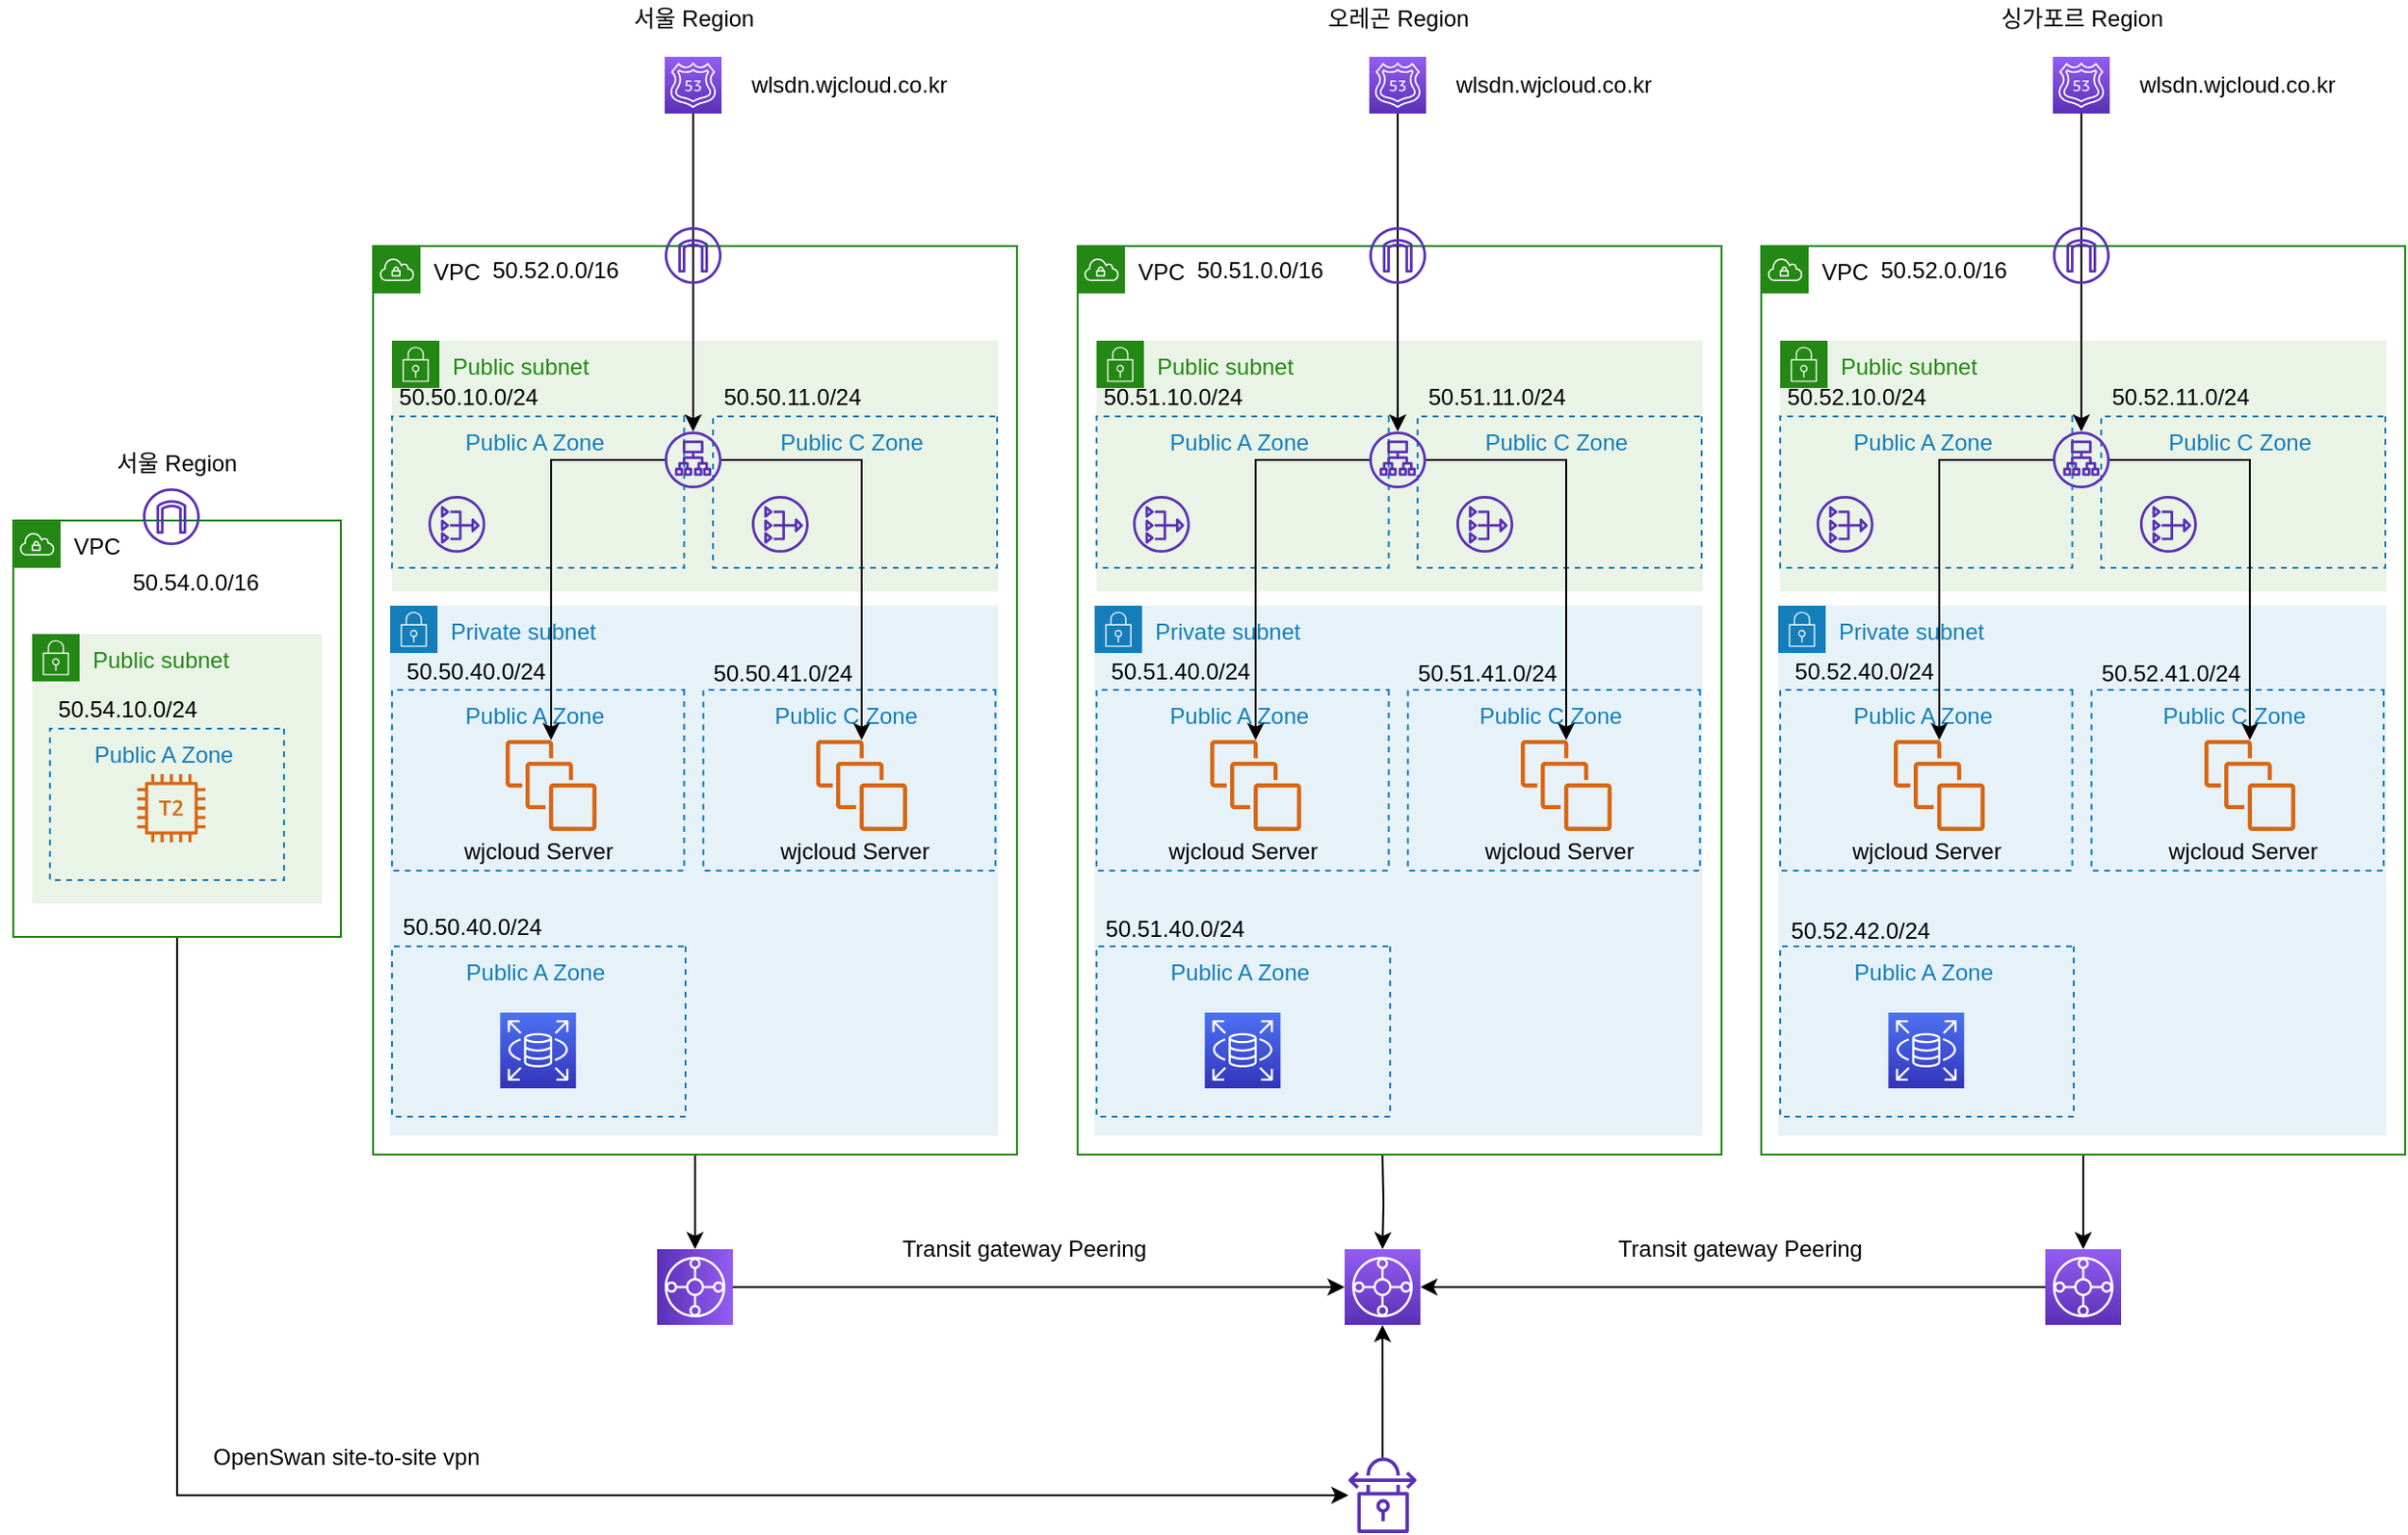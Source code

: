 <mxfile version="14.2.9" type="github">
  <diagram id="ED207h0K6K_MOjYJORUN" name="Page-1">
    <mxGraphModel dx="2249" dy="794" grid="1" gridSize="10" guides="1" tooltips="1" connect="1" arrows="1" fold="1" page="1" pageScale="1" pageWidth="827" pageHeight="1169" math="0" shadow="0">
      <root>
        <mxCell id="0" />
        <mxCell id="1" parent="0" />
        <mxCell id="qndtqw6j1YCROG0_cwLF-209" style="edgeStyle=orthogonalEdgeStyle;rounded=0;orthogonalLoop=1;jettySize=auto;html=1;entryX=0.5;entryY=0;entryDx=0;entryDy=0;entryPerimeter=0;" edge="1" parent="1" source="wMshQXG43s-jGGAkCz8L-106" target="qndtqw6j1YCROG0_cwLF-205">
          <mxGeometry relative="1" as="geometry" />
        </mxCell>
        <mxCell id="wMshQXG43s-jGGAkCz8L-106" value="&lt;font color=&quot;#000000&quot;&gt;VPC&lt;/font&gt;" style="points=[[0,0],[0.25,0],[0.5,0],[0.75,0],[1,0],[1,0.25],[1,0.5],[1,0.75],[1,1],[0.75,1],[0.5,1],[0.25,1],[0,1],[0,0.75],[0,0.5],[0,0.25]];outlineConnect=0;gradientColor=none;html=1;whiteSpace=wrap;fontSize=12;fontStyle=0;shape=mxgraph.aws4.group;grIcon=mxgraph.aws4.group_vpc;strokeColor=#248814;fillColor=none;verticalAlign=top;align=left;spacingLeft=30;fontColor=#AAB7B8;dashed=0;" parent="1" vertex="1">
          <mxGeometry x="840" y="230" width="340" height="480" as="geometry" />
        </mxCell>
        <mxCell id="wMshQXG43s-jGGAkCz8L-108" value="Private subnet" style="points=[[0,0],[0.25,0],[0.5,0],[0.75,0],[1,0],[1,0.25],[1,0.5],[1,0.75],[1,1],[0.75,1],[0.5,1],[0.25,1],[0,1],[0,0.75],[0,0.5],[0,0.25]];outlineConnect=0;gradientColor=none;html=1;whiteSpace=wrap;fontSize=12;fontStyle=0;shape=mxgraph.aws4.group;grIcon=mxgraph.aws4.group_security_group;grStroke=0;strokeColor=#147EBA;fillColor=#E6F2F8;verticalAlign=top;align=left;spacingLeft=30;fontColor=#147EBA;dashed=0;" parent="1" vertex="1">
          <mxGeometry x="849" y="420" width="321" height="280" as="geometry" />
        </mxCell>
        <mxCell id="qndtqw6j1YCROG0_cwLF-5" value="Public A Zone " style="fillColor=none;strokeColor=#147EBA;dashed=1;verticalAlign=top;fontStyle=0;fontColor=#147EBA;direction=south;" vertex="1" parent="1">
          <mxGeometry x="850" y="464.5" width="154.25" height="95.5" as="geometry" />
        </mxCell>
        <mxCell id="qndtqw6j1YCROG0_cwLF-10" value="" style="outlineConnect=0;fontColor=#232F3E;gradientColor=none;fillColor=#D86613;strokeColor=none;dashed=0;verticalLabelPosition=bottom;verticalAlign=top;align=center;html=1;fontSize=12;fontStyle=0;aspect=fixed;pointerEvents=1;shape=mxgraph.aws4.instances;" vertex="1" parent="1">
          <mxGeometry x="910" y="491" width="48" height="48" as="geometry" />
        </mxCell>
        <mxCell id="qndtqw6j1YCROG0_cwLF-7" value="Public A Zone " style="fillColor=none;strokeColor=#147EBA;dashed=1;verticalAlign=top;fontStyle=0;fontColor=#147EBA;direction=south;" vertex="1" parent="1">
          <mxGeometry x="850" y="600" width="155" height="90" as="geometry" />
        </mxCell>
        <mxCell id="qndtqw6j1YCROG0_cwLF-6" value="Public C Zone " style="fillColor=none;strokeColor=#147EBA;dashed=1;verticalAlign=top;fontStyle=0;fontColor=#147EBA;direction=south;" vertex="1" parent="1">
          <mxGeometry x="1014.38" y="464.5" width="154.25" height="95.5" as="geometry" />
        </mxCell>
        <mxCell id="wMshQXG43s-jGGAkCz8L-111" value="Public subnet" style="points=[[0,0],[0.25,0],[0.5,0],[0.75,0],[1,0],[1,0.25],[1,0.5],[1,0.75],[1,1],[0.75,1],[0.5,1],[0.25,1],[0,1],[0,0.75],[0,0.5],[0,0.25]];outlineConnect=0;gradientColor=none;html=1;whiteSpace=wrap;fontSize=12;fontStyle=0;shape=mxgraph.aws4.group;grIcon=mxgraph.aws4.group_security_group;grStroke=0;strokeColor=#248814;fillColor=#E9F3E6;verticalAlign=top;align=left;spacingLeft=30;fontColor=#248814;dashed=0;" parent="1" vertex="1">
          <mxGeometry x="850" y="280" width="320" height="132.5" as="geometry" />
        </mxCell>
        <mxCell id="wMshQXG43s-jGGAkCz8L-105" value="Public A Zone " style="fillColor=none;strokeColor=#147EBA;dashed=1;verticalAlign=top;fontStyle=0;fontColor=#147EBA;direction=south;" parent="1" vertex="1">
          <mxGeometry x="850" y="320" width="154.25" height="80" as="geometry" />
        </mxCell>
        <mxCell id="wMshQXG43s-jGGAkCz8L-104" value="Public C Zone " style="fillColor=none;strokeColor=#147EBA;dashed=1;verticalAlign=top;fontStyle=0;fontColor=#147EBA;direction=south;" parent="1" vertex="1">
          <mxGeometry x="1019.5" y="320" width="150" height="80" as="geometry" />
        </mxCell>
        <mxCell id="wMshQXG43s-jGGAkCz8L-142" value="50.52.0.0/16" style="text;html=1;strokeColor=none;fillColor=none;align=center;verticalAlign=middle;whiteSpace=wrap;rounded=0;" parent="1" vertex="1">
          <mxGeometry x="869.25" y="233" width="135" height="20" as="geometry" />
        </mxCell>
        <mxCell id="wMshQXG43s-jGGAkCz8L-129" style="edgeStyle=orthogonalEdgeStyle;rounded=0;orthogonalLoop=1;jettySize=auto;html=1;entryX=0.5;entryY=1;entryDx=0;entryDy=0;entryPerimeter=0;" parent="1" source="wMshQXG43s-jGGAkCz8L-63" target="wMshQXG43s-jGGAkCz8L-64" edge="1">
          <mxGeometry relative="1" as="geometry" />
        </mxCell>
        <mxCell id="wMshQXG43s-jGGAkCz8L-63" value="" style="outlineConnect=0;fontColor=#232F3E;gradientColor=none;fillColor=#5A30B5;strokeColor=none;dashed=0;verticalLabelPosition=bottom;verticalAlign=top;align=center;html=1;fontSize=12;fontStyle=0;aspect=fixed;pointerEvents=1;shape=mxgraph.aws4.vpn_connection;" parent="1" vertex="1">
          <mxGeometry x="622.05" y="870" width="35.89" height="40" as="geometry" />
        </mxCell>
        <mxCell id="wMshQXG43s-jGGAkCz8L-64" value="" style="points=[[0,0,0],[0.25,0,0],[0.5,0,0],[0.75,0,0],[1,0,0],[0,1,0],[0.25,1,0],[0.5,1,0],[0.75,1,0],[1,1,0],[0,0.25,0],[0,0.5,0],[0,0.75,0],[1,0.25,0],[1,0.5,0],[1,0.75,0]];outlineConnect=0;fontColor=#232F3E;gradientColor=#945DF2;gradientDirection=north;fillColor=#5A30B5;strokeColor=#ffffff;dashed=0;verticalLabelPosition=bottom;verticalAlign=top;align=center;html=1;fontSize=12;fontStyle=0;aspect=fixed;shape=mxgraph.aws4.resourceIcon;resIcon=mxgraph.aws4.transit_gateway;" parent="1" vertex="1">
          <mxGeometry x="620" y="760" width="40" height="40" as="geometry" />
        </mxCell>
        <mxCell id="wMshQXG43s-jGGAkCz8L-122" style="edgeStyle=orthogonalEdgeStyle;rounded=0;orthogonalLoop=1;jettySize=auto;html=1;exitX=0.5;exitY=1;exitDx=0;exitDy=0;entryX=0.5;entryY=0;entryDx=0;entryDy=0;entryPerimeter=0;" parent="1" target="wMshQXG43s-jGGAkCz8L-64" edge="1">
          <mxGeometry relative="1" as="geometry">
            <mxPoint x="640" y="710" as="sourcePoint" />
          </mxGeometry>
        </mxCell>
        <mxCell id="wMshQXG43s-jGGAkCz8L-115" style="edgeStyle=orthogonalEdgeStyle;rounded=0;orthogonalLoop=1;jettySize=auto;html=1;" parent="1" source="wMshQXG43s-jGGAkCz8L-117" target="qndtqw6j1YCROG0_cwLF-10" edge="1">
          <mxGeometry relative="1" as="geometry">
            <mxPoint x="915.1" y="488.38" as="targetPoint" />
          </mxGeometry>
        </mxCell>
        <mxCell id="wMshQXG43s-jGGAkCz8L-116" style="edgeStyle=orthogonalEdgeStyle;rounded=0;orthogonalLoop=1;jettySize=auto;html=1;" parent="1" source="wMshQXG43s-jGGAkCz8L-117" target="qndtqw6j1YCROG0_cwLF-11" edge="1">
          <mxGeometry relative="1" as="geometry">
            <mxPoint x="1089.5" y="495" as="targetPoint" />
          </mxGeometry>
        </mxCell>
        <mxCell id="wMshQXG43s-jGGAkCz8L-117" value="" style="outlineConnect=0;fontColor=#232F3E;gradientColor=none;fillColor=#5A30B5;strokeColor=none;dashed=0;verticalLabelPosition=bottom;verticalAlign=top;align=center;html=1;fontSize=12;fontStyle=0;aspect=fixed;pointerEvents=1;shape=mxgraph.aws4.application_load_balancer;" parent="1" vertex="1">
          <mxGeometry x="994" y="328" width="30" height="30" as="geometry" />
        </mxCell>
        <mxCell id="qfSJ8b2CB49Y89F4jTfu-13" style="edgeStyle=orthogonalEdgeStyle;rounded=0;orthogonalLoop=1;jettySize=auto;html=1;" parent="1" source="wMshQXG43s-jGGAkCz8L-119" target="wMshQXG43s-jGGAkCz8L-117" edge="1">
          <mxGeometry relative="1" as="geometry" />
        </mxCell>
        <mxCell id="wMshQXG43s-jGGAkCz8L-119" value="" style="points=[[0,0,0],[0.25,0,0],[0.5,0,0],[0.75,0,0],[1,0,0],[0,1,0],[0.25,1,0],[0.5,1,0],[0.75,1,0],[1,1,0],[0,0.25,0],[0,0.5,0],[0,0.75,0],[1,0.25,0],[1,0.5,0],[1,0.75,0]];outlineConnect=0;fontColor=#232F3E;gradientColor=#945DF2;gradientDirection=north;fillColor=#5A30B5;strokeColor=#ffffff;dashed=0;verticalLabelPosition=bottom;verticalAlign=top;align=center;html=1;fontSize=12;fontStyle=0;aspect=fixed;shape=mxgraph.aws4.resourceIcon;resIcon=mxgraph.aws4.route_53;" parent="1" vertex="1">
          <mxGeometry x="994" y="130" width="30" height="30" as="geometry" />
        </mxCell>
        <mxCell id="wMshQXG43s-jGGAkCz8L-121" value="" style="points=[[0,0,0],[0.25,0,0],[0.5,0,0],[0.75,0,0],[1,0,0],[0,1,0],[0.25,1,0],[0.5,1,0],[0.75,1,0],[1,1,0],[0,0.25,0],[0,0.5,0],[0,0.75,0],[1,0.25,0],[1,0.5,0],[1,0.75,0]];outlineConnect=0;fontColor=#232F3E;gradientColor=#4D72F3;gradientDirection=north;fillColor=#3334B9;strokeColor=#ffffff;dashed=0;verticalLabelPosition=bottom;verticalAlign=top;align=center;html=1;fontSize=12;fontStyle=0;aspect=fixed;shape=mxgraph.aws4.resourceIcon;resIcon=mxgraph.aws4.rds;" parent="1" vertex="1">
          <mxGeometry x="907.13" y="635" width="40" height="40" as="geometry" />
        </mxCell>
        <mxCell id="wMshQXG43s-jGGAkCz8L-135" value="wlsdn.wjcloud.co.kr" style="text;html=1;strokeColor=none;fillColor=none;align=center;verticalAlign=middle;whiteSpace=wrap;rounded=0;" parent="1" vertex="1">
          <mxGeometry x="1024" y="135" width="135" height="20" as="geometry" />
        </mxCell>
        <mxCell id="wMshQXG43s-jGGAkCz8L-157" value="50.52.10.0/24" style="text;html=1;strokeColor=none;fillColor=none;align=center;verticalAlign=middle;whiteSpace=wrap;rounded=0;" parent="1" vertex="1">
          <mxGeometry x="823" y="300" width="135" height="20" as="geometry" />
        </mxCell>
        <mxCell id="wMshQXG43s-jGGAkCz8L-158" value="50.52.11.0/24" style="text;html=1;strokeColor=none;fillColor=none;align=center;verticalAlign=middle;whiteSpace=wrap;rounded=0;" parent="1" vertex="1">
          <mxGeometry x="994" y="300" width="135" height="20" as="geometry" />
        </mxCell>
        <mxCell id="wMshQXG43s-jGGAkCz8L-159" value="50.52.40.0/24" style="text;html=1;strokeColor=none;fillColor=none;align=center;verticalAlign=middle;whiteSpace=wrap;rounded=0;" parent="1" vertex="1">
          <mxGeometry x="827" y="444.5" width="135" height="20" as="geometry" />
        </mxCell>
        <mxCell id="wMshQXG43s-jGGAkCz8L-160" value="50.52.41.0/24" style="text;html=1;strokeColor=none;fillColor=none;align=center;verticalAlign=middle;whiteSpace=wrap;rounded=0;" parent="1" vertex="1">
          <mxGeometry x="989" y="446" width="135" height="20" as="geometry" />
        </mxCell>
        <mxCell id="wMshQXG43s-jGGAkCz8L-161" value="50.52.42.0/24" style="text;html=1;strokeColor=none;fillColor=none;align=center;verticalAlign=middle;whiteSpace=wrap;rounded=0;" parent="1" vertex="1">
          <mxGeometry x="825" y="582" width="135" height="20" as="geometry" />
        </mxCell>
        <mxCell id="qfSJ8b2CB49Y89F4jTfu-6" value="" style="outlineConnect=0;fontColor=#232F3E;gradientColor=none;fillColor=#5A30B5;strokeColor=none;dashed=0;verticalLabelPosition=bottom;verticalAlign=top;align=center;html=1;fontSize=12;fontStyle=0;aspect=fixed;pointerEvents=1;shape=mxgraph.aws4.internet_gateway;" parent="1" vertex="1">
          <mxGeometry x="994" y="220" width="30" height="30" as="geometry" />
        </mxCell>
        <mxCell id="qfSJ8b2CB49Y89F4jTfu-15" value="" style="outlineConnect=0;fontColor=#232F3E;gradientColor=none;fillColor=#5A30B5;strokeColor=none;dashed=0;verticalLabelPosition=bottom;verticalAlign=top;align=center;html=1;fontSize=12;fontStyle=0;aspect=fixed;pointerEvents=1;shape=mxgraph.aws4.nat_gateway;" parent="1" vertex="1">
          <mxGeometry x="869.25" y="362" width="30" height="30" as="geometry" />
        </mxCell>
        <mxCell id="qndtqw6j1YCROG0_cwLF-1" style="edgeStyle=orthogonalEdgeStyle;rounded=0;orthogonalLoop=1;jettySize=auto;html=1;exitX=1;exitY=0.5;exitDx=0;exitDy=0;" edge="1" parent="1" source="wMshQXG43s-jGGAkCz8L-104" target="wMshQXG43s-jGGAkCz8L-104">
          <mxGeometry relative="1" as="geometry" />
        </mxCell>
        <mxCell id="qndtqw6j1YCROG0_cwLF-2" value="" style="outlineConnect=0;fontColor=#232F3E;gradientColor=none;fillColor=#5A30B5;strokeColor=none;dashed=0;verticalLabelPosition=bottom;verticalAlign=top;align=center;html=1;fontSize=12;fontStyle=0;aspect=fixed;pointerEvents=1;shape=mxgraph.aws4.nat_gateway;" vertex="1" parent="1">
          <mxGeometry x="1040" y="362" width="30" height="30" as="geometry" />
        </mxCell>
        <mxCell id="qndtqw6j1YCROG0_cwLF-11" value="" style="outlineConnect=0;fontColor=#232F3E;gradientColor=none;fillColor=#D86613;strokeColor=none;dashed=0;verticalLabelPosition=bottom;verticalAlign=top;align=center;html=1;fontSize=12;fontStyle=0;aspect=fixed;pointerEvents=1;shape=mxgraph.aws4.instances;" vertex="1" parent="1">
          <mxGeometry x="1074" y="491" width="48" height="48" as="geometry" />
        </mxCell>
        <mxCell id="qndtqw6j1YCROG0_cwLF-13" value="wjcloud Server" style="text;html=1;strokeColor=none;fillColor=none;align=center;verticalAlign=middle;whiteSpace=wrap;rounded=0;" vertex="1" parent="1">
          <mxGeometry x="860" y="540" width="135" height="20" as="geometry" />
        </mxCell>
        <mxCell id="qndtqw6j1YCROG0_cwLF-15" value="wjcloud Server" style="text;html=1;strokeColor=none;fillColor=none;align=center;verticalAlign=middle;whiteSpace=wrap;rounded=0;" vertex="1" parent="1">
          <mxGeometry x="1027" y="540" width="135" height="20" as="geometry" />
        </mxCell>
        <mxCell id="qndtqw6j1YCROG0_cwLF-44" value="&lt;font color=&quot;#000000&quot;&gt;VPC&lt;/font&gt;" style="points=[[0,0],[0.25,0],[0.5,0],[0.75,0],[1,0],[1,0.25],[1,0.5],[1,0.75],[1,1],[0.75,1],[0.5,1],[0.25,1],[0,1],[0,0.75],[0,0.5],[0,0.25]];outlineConnect=0;gradientColor=none;html=1;whiteSpace=wrap;fontSize=12;fontStyle=0;shape=mxgraph.aws4.group;grIcon=mxgraph.aws4.group_vpc;strokeColor=#248814;fillColor=none;verticalAlign=top;align=left;spacingLeft=30;fontColor=#AAB7B8;dashed=0;" vertex="1" parent="1">
          <mxGeometry x="479.04" y="230" width="340" height="480" as="geometry" />
        </mxCell>
        <mxCell id="qndtqw6j1YCROG0_cwLF-45" value="Private subnet" style="points=[[0,0],[0.25,0],[0.5,0],[0.75,0],[1,0],[1,0.25],[1,0.5],[1,0.75],[1,1],[0.75,1],[0.5,1],[0.25,1],[0,1],[0,0.75],[0,0.5],[0,0.25]];outlineConnect=0;gradientColor=none;html=1;whiteSpace=wrap;fontSize=12;fontStyle=0;shape=mxgraph.aws4.group;grIcon=mxgraph.aws4.group_security_group;grStroke=0;strokeColor=#147EBA;fillColor=#E6F2F8;verticalAlign=top;align=left;spacingLeft=30;fontColor=#147EBA;dashed=0;" vertex="1" parent="1">
          <mxGeometry x="488.04" y="420" width="321" height="280" as="geometry" />
        </mxCell>
        <mxCell id="qndtqw6j1YCROG0_cwLF-46" value="Public A Zone " style="fillColor=none;strokeColor=#147EBA;dashed=1;verticalAlign=top;fontStyle=0;fontColor=#147EBA;direction=south;" vertex="1" parent="1">
          <mxGeometry x="489.04" y="464.5" width="154.25" height="95.5" as="geometry" />
        </mxCell>
        <mxCell id="qndtqw6j1YCROG0_cwLF-47" value="" style="outlineConnect=0;fontColor=#232F3E;gradientColor=none;fillColor=#D86613;strokeColor=none;dashed=0;verticalLabelPosition=bottom;verticalAlign=top;align=center;html=1;fontSize=12;fontStyle=0;aspect=fixed;pointerEvents=1;shape=mxgraph.aws4.instances;" vertex="1" parent="1">
          <mxGeometry x="549.04" y="491" width="48" height="48" as="geometry" />
        </mxCell>
        <mxCell id="qndtqw6j1YCROG0_cwLF-48" value="Public A Zone " style="fillColor=none;strokeColor=#147EBA;dashed=1;verticalAlign=top;fontStyle=0;fontColor=#147EBA;direction=south;" vertex="1" parent="1">
          <mxGeometry x="489.04" y="600" width="155" height="90" as="geometry" />
        </mxCell>
        <mxCell id="qndtqw6j1YCROG0_cwLF-49" value="Public C Zone " style="fillColor=none;strokeColor=#147EBA;dashed=1;verticalAlign=top;fontStyle=0;fontColor=#147EBA;direction=south;" vertex="1" parent="1">
          <mxGeometry x="653.42" y="464.5" width="154.25" height="95.5" as="geometry" />
        </mxCell>
        <mxCell id="qndtqw6j1YCROG0_cwLF-50" value="Public subnet" style="points=[[0,0],[0.25,0],[0.5,0],[0.75,0],[1,0],[1,0.25],[1,0.5],[1,0.75],[1,1],[0.75,1],[0.5,1],[0.25,1],[0,1],[0,0.75],[0,0.5],[0,0.25]];outlineConnect=0;gradientColor=none;html=1;whiteSpace=wrap;fontSize=12;fontStyle=0;shape=mxgraph.aws4.group;grIcon=mxgraph.aws4.group_security_group;grStroke=0;strokeColor=#248814;fillColor=#E9F3E6;verticalAlign=top;align=left;spacingLeft=30;fontColor=#248814;dashed=0;" vertex="1" parent="1">
          <mxGeometry x="489.04" y="280" width="320" height="132.5" as="geometry" />
        </mxCell>
        <mxCell id="qndtqw6j1YCROG0_cwLF-51" value="Public A Zone " style="fillColor=none;strokeColor=#147EBA;dashed=1;verticalAlign=top;fontStyle=0;fontColor=#147EBA;direction=south;" vertex="1" parent="1">
          <mxGeometry x="489.04" y="320" width="154.25" height="80" as="geometry" />
        </mxCell>
        <mxCell id="qndtqw6j1YCROG0_cwLF-52" value="Public C Zone " style="fillColor=none;strokeColor=#147EBA;dashed=1;verticalAlign=top;fontStyle=0;fontColor=#147EBA;direction=south;" vertex="1" parent="1">
          <mxGeometry x="658.54" y="320" width="150" height="80" as="geometry" />
        </mxCell>
        <mxCell id="qndtqw6j1YCROG0_cwLF-53" value="50.51.0.0/16" style="text;html=1;strokeColor=none;fillColor=none;align=center;verticalAlign=middle;whiteSpace=wrap;rounded=0;" vertex="1" parent="1">
          <mxGeometry x="508.29" y="233" width="135" height="20" as="geometry" />
        </mxCell>
        <mxCell id="qndtqw6j1YCROG0_cwLF-54" style="edgeStyle=orthogonalEdgeStyle;rounded=0;orthogonalLoop=1;jettySize=auto;html=1;" edge="1" parent="1" source="qndtqw6j1YCROG0_cwLF-56" target="qndtqw6j1YCROG0_cwLF-47">
          <mxGeometry relative="1" as="geometry">
            <mxPoint x="554.14" y="488.38" as="targetPoint" />
          </mxGeometry>
        </mxCell>
        <mxCell id="qndtqw6j1YCROG0_cwLF-55" style="edgeStyle=orthogonalEdgeStyle;rounded=0;orthogonalLoop=1;jettySize=auto;html=1;" edge="1" parent="1" source="qndtqw6j1YCROG0_cwLF-56" target="qndtqw6j1YCROG0_cwLF-69">
          <mxGeometry relative="1" as="geometry">
            <mxPoint x="728.54" y="495" as="targetPoint" />
          </mxGeometry>
        </mxCell>
        <mxCell id="qndtqw6j1YCROG0_cwLF-56" value="" style="outlineConnect=0;fontColor=#232F3E;gradientColor=none;fillColor=#5A30B5;strokeColor=none;dashed=0;verticalLabelPosition=bottom;verticalAlign=top;align=center;html=1;fontSize=12;fontStyle=0;aspect=fixed;pointerEvents=1;shape=mxgraph.aws4.application_load_balancer;" vertex="1" parent="1">
          <mxGeometry x="633.04" y="328" width="30" height="30" as="geometry" />
        </mxCell>
        <mxCell id="qndtqw6j1YCROG0_cwLF-57" style="edgeStyle=orthogonalEdgeStyle;rounded=0;orthogonalLoop=1;jettySize=auto;html=1;" edge="1" parent="1" source="qndtqw6j1YCROG0_cwLF-58" target="qndtqw6j1YCROG0_cwLF-56">
          <mxGeometry relative="1" as="geometry" />
        </mxCell>
        <mxCell id="qndtqw6j1YCROG0_cwLF-58" value="" style="points=[[0,0,0],[0.25,0,0],[0.5,0,0],[0.75,0,0],[1,0,0],[0,1,0],[0.25,1,0],[0.5,1,0],[0.75,1,0],[1,1,0],[0,0.25,0],[0,0.5,0],[0,0.75,0],[1,0.25,0],[1,0.5,0],[1,0.75,0]];outlineConnect=0;fontColor=#232F3E;gradientColor=#945DF2;gradientDirection=north;fillColor=#5A30B5;strokeColor=#ffffff;dashed=0;verticalLabelPosition=bottom;verticalAlign=top;align=center;html=1;fontSize=12;fontStyle=0;aspect=fixed;shape=mxgraph.aws4.resourceIcon;resIcon=mxgraph.aws4.route_53;" vertex="1" parent="1">
          <mxGeometry x="633.04" y="130" width="30" height="30" as="geometry" />
        </mxCell>
        <mxCell id="qndtqw6j1YCROG0_cwLF-59" value="" style="points=[[0,0,0],[0.25,0,0],[0.5,0,0],[0.75,0,0],[1,0,0],[0,1,0],[0.25,1,0],[0.5,1,0],[0.75,1,0],[1,1,0],[0,0.25,0],[0,0.5,0],[0,0.75,0],[1,0.25,0],[1,0.5,0],[1,0.75,0]];outlineConnect=0;fontColor=#232F3E;gradientColor=#4D72F3;gradientDirection=north;fillColor=#3334B9;strokeColor=#ffffff;dashed=0;verticalLabelPosition=bottom;verticalAlign=top;align=center;html=1;fontSize=12;fontStyle=0;aspect=fixed;shape=mxgraph.aws4.resourceIcon;resIcon=mxgraph.aws4.rds;" vertex="1" parent="1">
          <mxGeometry x="546.17" y="635" width="40" height="40" as="geometry" />
        </mxCell>
        <mxCell id="qndtqw6j1YCROG0_cwLF-60" value="wlsdn.wjcloud.co.kr" style="text;html=1;strokeColor=none;fillColor=none;align=center;verticalAlign=middle;whiteSpace=wrap;rounded=0;" vertex="1" parent="1">
          <mxGeometry x="663.04" y="135" width="135" height="20" as="geometry" />
        </mxCell>
        <mxCell id="qndtqw6j1YCROG0_cwLF-61" value="50.51.10.0/24" style="text;html=1;strokeColor=none;fillColor=none;align=center;verticalAlign=middle;whiteSpace=wrap;rounded=0;" vertex="1" parent="1">
          <mxGeometry x="462.04" y="300" width="135" height="20" as="geometry" />
        </mxCell>
        <mxCell id="qndtqw6j1YCROG0_cwLF-62" value="50.51.11.0/24" style="text;html=1;strokeColor=none;fillColor=none;align=center;verticalAlign=middle;whiteSpace=wrap;rounded=0;" vertex="1" parent="1">
          <mxGeometry x="633.04" y="300" width="135" height="20" as="geometry" />
        </mxCell>
        <mxCell id="qndtqw6j1YCROG0_cwLF-63" value="50.51.40.0/24" style="text;html=1;strokeColor=none;fillColor=none;align=center;verticalAlign=middle;whiteSpace=wrap;rounded=0;" vertex="1" parent="1">
          <mxGeometry x="466.04" y="444.5" width="135" height="20" as="geometry" />
        </mxCell>
        <mxCell id="qndtqw6j1YCROG0_cwLF-64" value="50.51.41.0/24" style="text;html=1;strokeColor=none;fillColor=none;align=center;verticalAlign=middle;whiteSpace=wrap;rounded=0;" vertex="1" parent="1">
          <mxGeometry x="628.04" y="446" width="135" height="20" as="geometry" />
        </mxCell>
        <mxCell id="qndtqw6j1YCROG0_cwLF-65" value="" style="outlineConnect=0;fontColor=#232F3E;gradientColor=none;fillColor=#5A30B5;strokeColor=none;dashed=0;verticalLabelPosition=bottom;verticalAlign=top;align=center;html=1;fontSize=12;fontStyle=0;aspect=fixed;pointerEvents=1;shape=mxgraph.aws4.internet_gateway;" vertex="1" parent="1">
          <mxGeometry x="633.04" y="220" width="30" height="30" as="geometry" />
        </mxCell>
        <mxCell id="qndtqw6j1YCROG0_cwLF-66" value="" style="outlineConnect=0;fontColor=#232F3E;gradientColor=none;fillColor=#5A30B5;strokeColor=none;dashed=0;verticalLabelPosition=bottom;verticalAlign=top;align=center;html=1;fontSize=12;fontStyle=0;aspect=fixed;pointerEvents=1;shape=mxgraph.aws4.nat_gateway;" vertex="1" parent="1">
          <mxGeometry x="508.29" y="362" width="30" height="30" as="geometry" />
        </mxCell>
        <mxCell id="qndtqw6j1YCROG0_cwLF-67" style="edgeStyle=orthogonalEdgeStyle;rounded=0;orthogonalLoop=1;jettySize=auto;html=1;exitX=1;exitY=0.5;exitDx=0;exitDy=0;" edge="1" parent="1" source="qndtqw6j1YCROG0_cwLF-52" target="qndtqw6j1YCROG0_cwLF-52">
          <mxGeometry relative="1" as="geometry" />
        </mxCell>
        <mxCell id="qndtqw6j1YCROG0_cwLF-68" value="" style="outlineConnect=0;fontColor=#232F3E;gradientColor=none;fillColor=#5A30B5;strokeColor=none;dashed=0;verticalLabelPosition=bottom;verticalAlign=top;align=center;html=1;fontSize=12;fontStyle=0;aspect=fixed;pointerEvents=1;shape=mxgraph.aws4.nat_gateway;" vertex="1" parent="1">
          <mxGeometry x="679.04" y="362" width="30" height="30" as="geometry" />
        </mxCell>
        <mxCell id="qndtqw6j1YCROG0_cwLF-69" value="" style="outlineConnect=0;fontColor=#232F3E;gradientColor=none;fillColor=#D86613;strokeColor=none;dashed=0;verticalLabelPosition=bottom;verticalAlign=top;align=center;html=1;fontSize=12;fontStyle=0;aspect=fixed;pointerEvents=1;shape=mxgraph.aws4.instances;" vertex="1" parent="1">
          <mxGeometry x="713.04" y="491" width="48" height="48" as="geometry" />
        </mxCell>
        <mxCell id="qndtqw6j1YCROG0_cwLF-70" value="wjcloud Server" style="text;html=1;strokeColor=none;fillColor=none;align=center;verticalAlign=middle;whiteSpace=wrap;rounded=0;" vertex="1" parent="1">
          <mxGeometry x="499.04" y="540" width="135" height="20" as="geometry" />
        </mxCell>
        <mxCell id="qndtqw6j1YCROG0_cwLF-71" value="wjcloud Server" style="text;html=1;strokeColor=none;fillColor=none;align=center;verticalAlign=middle;whiteSpace=wrap;rounded=0;" vertex="1" parent="1">
          <mxGeometry x="666.04" y="540" width="135" height="20" as="geometry" />
        </mxCell>
        <mxCell id="qndtqw6j1YCROG0_cwLF-207" style="edgeStyle=orthogonalEdgeStyle;rounded=0;orthogonalLoop=1;jettySize=auto;html=1;entryX=0;entryY=0.5;entryDx=0;entryDy=0;entryPerimeter=0;" edge="1" parent="1" source="qndtqw6j1YCROG0_cwLF-72" target="qndtqw6j1YCROG0_cwLF-206">
          <mxGeometry relative="1" as="geometry" />
        </mxCell>
        <mxCell id="qndtqw6j1YCROG0_cwLF-72" value="&lt;font color=&quot;#000000&quot;&gt;VPC&lt;/font&gt;" style="points=[[0,0],[0.25,0],[0.5,0],[0.75,0],[1,0],[1,0.25],[1,0.5],[1,0.75],[1,1],[0.75,1],[0.5,1],[0.25,1],[0,1],[0,0.75],[0,0.5],[0,0.25]];outlineConnect=0;gradientColor=none;html=1;whiteSpace=wrap;fontSize=12;fontStyle=0;shape=mxgraph.aws4.group;grIcon=mxgraph.aws4.group_vpc;strokeColor=#248814;fillColor=none;verticalAlign=top;align=left;spacingLeft=30;fontColor=#AAB7B8;dashed=0;" vertex="1" parent="1">
          <mxGeometry x="107" y="230" width="340" height="480" as="geometry" />
        </mxCell>
        <mxCell id="qndtqw6j1YCROG0_cwLF-73" value="Private subnet" style="points=[[0,0],[0.25,0],[0.5,0],[0.75,0],[1,0],[1,0.25],[1,0.5],[1,0.75],[1,1],[0.75,1],[0.5,1],[0.25,1],[0,1],[0,0.75],[0,0.5],[0,0.25]];outlineConnect=0;gradientColor=none;html=1;whiteSpace=wrap;fontSize=12;fontStyle=0;shape=mxgraph.aws4.group;grIcon=mxgraph.aws4.group_security_group;grStroke=0;strokeColor=#147EBA;fillColor=#E6F2F8;verticalAlign=top;align=left;spacingLeft=30;fontColor=#147EBA;dashed=0;" vertex="1" parent="1">
          <mxGeometry x="116" y="420" width="321" height="280" as="geometry" />
        </mxCell>
        <mxCell id="qndtqw6j1YCROG0_cwLF-74" value="Public A Zone " style="fillColor=none;strokeColor=#147EBA;dashed=1;verticalAlign=top;fontStyle=0;fontColor=#147EBA;direction=south;" vertex="1" parent="1">
          <mxGeometry x="117" y="464.5" width="154.25" height="95.5" as="geometry" />
        </mxCell>
        <mxCell id="qndtqw6j1YCROG0_cwLF-75" value="" style="outlineConnect=0;fontColor=#232F3E;gradientColor=none;fillColor=#D86613;strokeColor=none;dashed=0;verticalLabelPosition=bottom;verticalAlign=top;align=center;html=1;fontSize=12;fontStyle=0;aspect=fixed;pointerEvents=1;shape=mxgraph.aws4.instances;" vertex="1" parent="1">
          <mxGeometry x="177" y="491" width="48" height="48" as="geometry" />
        </mxCell>
        <mxCell id="qndtqw6j1YCROG0_cwLF-76" value="Public A Zone " style="fillColor=none;strokeColor=#147EBA;dashed=1;verticalAlign=top;fontStyle=0;fontColor=#147EBA;direction=south;" vertex="1" parent="1">
          <mxGeometry x="117" y="600" width="155" height="90" as="geometry" />
        </mxCell>
        <mxCell id="qndtqw6j1YCROG0_cwLF-77" value="Public C Zone " style="fillColor=none;strokeColor=#147EBA;dashed=1;verticalAlign=top;fontStyle=0;fontColor=#147EBA;direction=south;" vertex="1" parent="1">
          <mxGeometry x="281.38" y="464.5" width="154.25" height="95.5" as="geometry" />
        </mxCell>
        <mxCell id="qndtqw6j1YCROG0_cwLF-78" value="Public subnet" style="points=[[0,0],[0.25,0],[0.5,0],[0.75,0],[1,0],[1,0.25],[1,0.5],[1,0.75],[1,1],[0.75,1],[0.5,1],[0.25,1],[0,1],[0,0.75],[0,0.5],[0,0.25]];outlineConnect=0;gradientColor=none;html=1;whiteSpace=wrap;fontSize=12;fontStyle=0;shape=mxgraph.aws4.group;grIcon=mxgraph.aws4.group_security_group;grStroke=0;strokeColor=#248814;fillColor=#E9F3E6;verticalAlign=top;align=left;spacingLeft=30;fontColor=#248814;dashed=0;" vertex="1" parent="1">
          <mxGeometry x="117" y="280" width="320" height="132.5" as="geometry" />
        </mxCell>
        <mxCell id="qndtqw6j1YCROG0_cwLF-79" value="Public A Zone " style="fillColor=none;strokeColor=#147EBA;dashed=1;verticalAlign=top;fontStyle=0;fontColor=#147EBA;direction=south;" vertex="1" parent="1">
          <mxGeometry x="117" y="320" width="154.25" height="80" as="geometry" />
        </mxCell>
        <mxCell id="qndtqw6j1YCROG0_cwLF-80" value="Public C Zone " style="fillColor=none;strokeColor=#147EBA;dashed=1;verticalAlign=top;fontStyle=0;fontColor=#147EBA;direction=south;" vertex="1" parent="1">
          <mxGeometry x="286.5" y="320" width="150" height="80" as="geometry" />
        </mxCell>
        <mxCell id="qndtqw6j1YCROG0_cwLF-81" value="50.52.0.0/16" style="text;html=1;strokeColor=none;fillColor=none;align=center;verticalAlign=middle;whiteSpace=wrap;rounded=0;" vertex="1" parent="1">
          <mxGeometry x="136.25" y="233" width="135" height="20" as="geometry" />
        </mxCell>
        <mxCell id="qndtqw6j1YCROG0_cwLF-82" style="edgeStyle=orthogonalEdgeStyle;rounded=0;orthogonalLoop=1;jettySize=auto;html=1;" edge="1" parent="1" source="qndtqw6j1YCROG0_cwLF-84" target="qndtqw6j1YCROG0_cwLF-75">
          <mxGeometry relative="1" as="geometry">
            <mxPoint x="182.1" y="488.38" as="targetPoint" />
          </mxGeometry>
        </mxCell>
        <mxCell id="qndtqw6j1YCROG0_cwLF-83" style="edgeStyle=orthogonalEdgeStyle;rounded=0;orthogonalLoop=1;jettySize=auto;html=1;" edge="1" parent="1" source="qndtqw6j1YCROG0_cwLF-84" target="qndtqw6j1YCROG0_cwLF-97">
          <mxGeometry relative="1" as="geometry">
            <mxPoint x="356.5" y="495" as="targetPoint" />
          </mxGeometry>
        </mxCell>
        <mxCell id="qndtqw6j1YCROG0_cwLF-84" value="" style="outlineConnect=0;fontColor=#232F3E;gradientColor=none;fillColor=#5A30B5;strokeColor=none;dashed=0;verticalLabelPosition=bottom;verticalAlign=top;align=center;html=1;fontSize=12;fontStyle=0;aspect=fixed;pointerEvents=1;shape=mxgraph.aws4.application_load_balancer;" vertex="1" parent="1">
          <mxGeometry x="261" y="328" width="30" height="30" as="geometry" />
        </mxCell>
        <mxCell id="qndtqw6j1YCROG0_cwLF-85" style="edgeStyle=orthogonalEdgeStyle;rounded=0;orthogonalLoop=1;jettySize=auto;html=1;" edge="1" parent="1" source="qndtqw6j1YCROG0_cwLF-86" target="qndtqw6j1YCROG0_cwLF-84">
          <mxGeometry relative="1" as="geometry" />
        </mxCell>
        <mxCell id="qndtqw6j1YCROG0_cwLF-86" value="" style="points=[[0,0,0],[0.25,0,0],[0.5,0,0],[0.75,0,0],[1,0,0],[0,1,0],[0.25,1,0],[0.5,1,0],[0.75,1,0],[1,1,0],[0,0.25,0],[0,0.5,0],[0,0.75,0],[1,0.25,0],[1,0.5,0],[1,0.75,0]];outlineConnect=0;fontColor=#232F3E;gradientColor=#945DF2;gradientDirection=north;fillColor=#5A30B5;strokeColor=#ffffff;dashed=0;verticalLabelPosition=bottom;verticalAlign=top;align=center;html=1;fontSize=12;fontStyle=0;aspect=fixed;shape=mxgraph.aws4.resourceIcon;resIcon=mxgraph.aws4.route_53;" vertex="1" parent="1">
          <mxGeometry x="261" y="130" width="30" height="30" as="geometry" />
        </mxCell>
        <mxCell id="qndtqw6j1YCROG0_cwLF-87" value="" style="points=[[0,0,0],[0.25,0,0],[0.5,0,0],[0.75,0,0],[1,0,0],[0,1,0],[0.25,1,0],[0.5,1,0],[0.75,1,0],[1,1,0],[0,0.25,0],[0,0.5,0],[0,0.75,0],[1,0.25,0],[1,0.5,0],[1,0.75,0]];outlineConnect=0;fontColor=#232F3E;gradientColor=#4D72F3;gradientDirection=north;fillColor=#3334B9;strokeColor=#ffffff;dashed=0;verticalLabelPosition=bottom;verticalAlign=top;align=center;html=1;fontSize=12;fontStyle=0;aspect=fixed;shape=mxgraph.aws4.resourceIcon;resIcon=mxgraph.aws4.rds;" vertex="1" parent="1">
          <mxGeometry x="174.13" y="635" width="40" height="40" as="geometry" />
        </mxCell>
        <mxCell id="qndtqw6j1YCROG0_cwLF-88" value="wlsdn.wjcloud.co.kr" style="text;html=1;strokeColor=none;fillColor=none;align=center;verticalAlign=middle;whiteSpace=wrap;rounded=0;" vertex="1" parent="1">
          <mxGeometry x="291" y="135" width="135" height="20" as="geometry" />
        </mxCell>
        <mxCell id="qndtqw6j1YCROG0_cwLF-89" value="50.50.10.0/24" style="text;html=1;strokeColor=none;fillColor=none;align=center;verticalAlign=middle;whiteSpace=wrap;rounded=0;" vertex="1" parent="1">
          <mxGeometry x="90" y="300" width="135" height="20" as="geometry" />
        </mxCell>
        <mxCell id="qndtqw6j1YCROG0_cwLF-90" value="50.50.11.0/24" style="text;html=1;strokeColor=none;fillColor=none;align=center;verticalAlign=middle;whiteSpace=wrap;rounded=0;" vertex="1" parent="1">
          <mxGeometry x="261" y="300" width="135" height="20" as="geometry" />
        </mxCell>
        <mxCell id="qndtqw6j1YCROG0_cwLF-91" value="50.50.40.0/24" style="text;html=1;strokeColor=none;fillColor=none;align=center;verticalAlign=middle;whiteSpace=wrap;rounded=0;" vertex="1" parent="1">
          <mxGeometry x="94" y="444.5" width="135" height="20" as="geometry" />
        </mxCell>
        <mxCell id="qndtqw6j1YCROG0_cwLF-92" value="50.50.41.0/24" style="text;html=1;strokeColor=none;fillColor=none;align=center;verticalAlign=middle;whiteSpace=wrap;rounded=0;" vertex="1" parent="1">
          <mxGeometry x="256" y="446" width="135" height="20" as="geometry" />
        </mxCell>
        <mxCell id="qndtqw6j1YCROG0_cwLF-93" value="" style="outlineConnect=0;fontColor=#232F3E;gradientColor=none;fillColor=#5A30B5;strokeColor=none;dashed=0;verticalLabelPosition=bottom;verticalAlign=top;align=center;html=1;fontSize=12;fontStyle=0;aspect=fixed;pointerEvents=1;shape=mxgraph.aws4.internet_gateway;" vertex="1" parent="1">
          <mxGeometry x="261" y="220" width="30" height="30" as="geometry" />
        </mxCell>
        <mxCell id="qndtqw6j1YCROG0_cwLF-94" value="" style="outlineConnect=0;fontColor=#232F3E;gradientColor=none;fillColor=#5A30B5;strokeColor=none;dashed=0;verticalLabelPosition=bottom;verticalAlign=top;align=center;html=1;fontSize=12;fontStyle=0;aspect=fixed;pointerEvents=1;shape=mxgraph.aws4.nat_gateway;" vertex="1" parent="1">
          <mxGeometry x="136.25" y="362" width="30" height="30" as="geometry" />
        </mxCell>
        <mxCell id="qndtqw6j1YCROG0_cwLF-95" style="edgeStyle=orthogonalEdgeStyle;rounded=0;orthogonalLoop=1;jettySize=auto;html=1;exitX=1;exitY=0.5;exitDx=0;exitDy=0;" edge="1" parent="1" source="qndtqw6j1YCROG0_cwLF-80" target="qndtqw6j1YCROG0_cwLF-80">
          <mxGeometry relative="1" as="geometry" />
        </mxCell>
        <mxCell id="qndtqw6j1YCROG0_cwLF-96" value="" style="outlineConnect=0;fontColor=#232F3E;gradientColor=none;fillColor=#5A30B5;strokeColor=none;dashed=0;verticalLabelPosition=bottom;verticalAlign=top;align=center;html=1;fontSize=12;fontStyle=0;aspect=fixed;pointerEvents=1;shape=mxgraph.aws4.nat_gateway;" vertex="1" parent="1">
          <mxGeometry x="307" y="362" width="30" height="30" as="geometry" />
        </mxCell>
        <mxCell id="qndtqw6j1YCROG0_cwLF-97" value="" style="outlineConnect=0;fontColor=#232F3E;gradientColor=none;fillColor=#D86613;strokeColor=none;dashed=0;verticalLabelPosition=bottom;verticalAlign=top;align=center;html=1;fontSize=12;fontStyle=0;aspect=fixed;pointerEvents=1;shape=mxgraph.aws4.instances;" vertex="1" parent="1">
          <mxGeometry x="341" y="491" width="48" height="48" as="geometry" />
        </mxCell>
        <mxCell id="qndtqw6j1YCROG0_cwLF-98" value="wjcloud Server" style="text;html=1;strokeColor=none;fillColor=none;align=center;verticalAlign=middle;whiteSpace=wrap;rounded=0;" vertex="1" parent="1">
          <mxGeometry x="127" y="540" width="135" height="20" as="geometry" />
        </mxCell>
        <mxCell id="qndtqw6j1YCROG0_cwLF-99" value="wjcloud Server" style="text;html=1;strokeColor=none;fillColor=none;align=center;verticalAlign=middle;whiteSpace=wrap;rounded=0;" vertex="1" parent="1">
          <mxGeometry x="294" y="540" width="135" height="20" as="geometry" />
        </mxCell>
        <mxCell id="qndtqw6j1YCROG0_cwLF-100" value="50.51.40.0/24" style="text;html=1;strokeColor=none;fillColor=none;align=center;verticalAlign=middle;whiteSpace=wrap;rounded=0;" vertex="1" parent="1">
          <mxGeometry x="463" y="581" width="135" height="20" as="geometry" />
        </mxCell>
        <mxCell id="qndtqw6j1YCROG0_cwLF-101" value="50.50.40.0/24" style="text;html=1;strokeColor=none;fillColor=none;align=center;verticalAlign=middle;whiteSpace=wrap;rounded=0;" vertex="1" parent="1">
          <mxGeometry x="92" y="578" width="135" height="24" as="geometry" />
        </mxCell>
        <mxCell id="qndtqw6j1YCROG0_cwLF-102" value="서울 Region" style="text;html=1;strokeColor=none;fillColor=none;align=center;verticalAlign=middle;whiteSpace=wrap;rounded=0;" vertex="1" parent="1">
          <mxGeometry x="208.5" y="100" width="135" height="20" as="geometry" />
        </mxCell>
        <mxCell id="qndtqw6j1YCROG0_cwLF-103" value="오레곤 Region" style="text;html=1;strokeColor=none;fillColor=none;align=center;verticalAlign=middle;whiteSpace=wrap;rounded=0;" vertex="1" parent="1">
          <mxGeometry x="580.54" y="100" width="135" height="20" as="geometry" />
        </mxCell>
        <mxCell id="qndtqw6j1YCROG0_cwLF-106" value="싱가포르 Region" style="text;html=1;strokeColor=none;fillColor=none;align=center;verticalAlign=middle;whiteSpace=wrap;rounded=0;" vertex="1" parent="1">
          <mxGeometry x="941.5" y="100" width="135" height="20" as="geometry" />
        </mxCell>
        <mxCell id="qndtqw6j1YCROG0_cwLF-202" style="edgeStyle=orthogonalEdgeStyle;rounded=0;orthogonalLoop=1;jettySize=auto;html=1;" edge="1" parent="1" source="qndtqw6j1YCROG0_cwLF-167" target="wMshQXG43s-jGGAkCz8L-63">
          <mxGeometry relative="1" as="geometry">
            <Array as="points">
              <mxPoint x="4" y="890" />
            </Array>
          </mxGeometry>
        </mxCell>
        <mxCell id="qndtqw6j1YCROG0_cwLF-167" value="&lt;font color=&quot;#000000&quot;&gt;VPC&lt;/font&gt;" style="points=[[0,0],[0.25,0],[0.5,0],[0.75,0],[1,0],[1,0.25],[1,0.5],[1,0.75],[1,1],[0.75,1],[0.5,1],[0.25,1],[0,1],[0,0.75],[0,0.5],[0,0.25]];outlineConnect=0;gradientColor=none;html=1;whiteSpace=wrap;fontSize=12;fontStyle=0;shape=mxgraph.aws4.group;grIcon=mxgraph.aws4.group_vpc;strokeColor=#248814;fillColor=none;verticalAlign=top;align=left;spacingLeft=30;fontColor=#AAB7B8;dashed=0;" vertex="1" parent="1">
          <mxGeometry x="-83" y="375" width="173" height="220" as="geometry" />
        </mxCell>
        <mxCell id="qndtqw6j1YCROG0_cwLF-173" value="Public subnet" style="points=[[0,0],[0.25,0],[0.5,0],[0.75,0],[1,0],[1,0.25],[1,0.5],[1,0.75],[1,1],[0.75,1],[0.5,1],[0.25,1],[0,1],[0,0.75],[0,0.5],[0,0.25]];outlineConnect=0;gradientColor=none;html=1;whiteSpace=wrap;fontSize=12;fontStyle=0;shape=mxgraph.aws4.group;grIcon=mxgraph.aws4.group_security_group;grStroke=0;strokeColor=#248814;fillColor=#E9F3E6;verticalAlign=top;align=left;spacingLeft=30;fontColor=#248814;dashed=0;" vertex="1" parent="1">
          <mxGeometry x="-73" y="435" width="153" height="142.5" as="geometry" />
        </mxCell>
        <mxCell id="qndtqw6j1YCROG0_cwLF-174" value="Public A Zone " style="fillColor=none;strokeColor=#147EBA;dashed=1;verticalAlign=top;fontStyle=0;fontColor=#147EBA;direction=south;" vertex="1" parent="1">
          <mxGeometry x="-63.62" y="485" width="123.62" height="80" as="geometry" />
        </mxCell>
        <mxCell id="qndtqw6j1YCROG0_cwLF-176" value="50.54.0.0/16" style="text;html=1;strokeColor=none;fillColor=none;align=center;verticalAlign=middle;whiteSpace=wrap;rounded=0;" vertex="1" parent="1">
          <mxGeometry x="-53.75" y="398" width="135" height="20" as="geometry" />
        </mxCell>
        <mxCell id="qndtqw6j1YCROG0_cwLF-184" value="50.54.10.0/24" style="text;html=1;strokeColor=none;fillColor=none;align=center;verticalAlign=middle;whiteSpace=wrap;rounded=0;" vertex="1" parent="1">
          <mxGeometry x="-90" y="465" width="135" height="20" as="geometry" />
        </mxCell>
        <mxCell id="qndtqw6j1YCROG0_cwLF-188" value="" style="outlineConnect=0;fontColor=#232F3E;gradientColor=none;fillColor=#5A30B5;strokeColor=none;dashed=0;verticalLabelPosition=bottom;verticalAlign=top;align=center;html=1;fontSize=12;fontStyle=0;aspect=fixed;pointerEvents=1;shape=mxgraph.aws4.internet_gateway;" vertex="1" parent="1">
          <mxGeometry x="-14.5" y="358" width="30" height="30" as="geometry" />
        </mxCell>
        <mxCell id="qndtqw6j1YCROG0_cwLF-190" style="edgeStyle=orthogonalEdgeStyle;rounded=0;orthogonalLoop=1;jettySize=auto;html=1;exitX=1;exitY=0.5;exitDx=0;exitDy=0;" edge="1" parent="1">
          <mxGeometry relative="1" as="geometry">
            <mxPoint x="135.25" y="540" as="sourcePoint" />
            <mxPoint x="135.25" y="540" as="targetPoint" />
          </mxGeometry>
        </mxCell>
        <mxCell id="qndtqw6j1YCROG0_cwLF-196" value="서울 Region" style="text;html=1;strokeColor=none;fillColor=none;align=center;verticalAlign=middle;whiteSpace=wrap;rounded=0;" vertex="1" parent="1">
          <mxGeometry x="-64.5" y="335" width="135" height="20" as="geometry" />
        </mxCell>
        <mxCell id="qndtqw6j1YCROG0_cwLF-198" value="" style="outlineConnect=0;fontColor=#232F3E;gradientColor=none;fillColor=#D86613;strokeColor=none;dashed=0;verticalLabelPosition=bottom;verticalAlign=top;align=center;html=1;fontSize=12;fontStyle=0;aspect=fixed;pointerEvents=1;shape=mxgraph.aws4.t2_instance;" vertex="1" parent="1">
          <mxGeometry x="-17.5" y="509" width="36" height="36" as="geometry" />
        </mxCell>
        <mxCell id="qndtqw6j1YCROG0_cwLF-204" value="OpenSwan site-to-site vpn" style="text;html=1;strokeColor=none;fillColor=none;align=center;verticalAlign=middle;whiteSpace=wrap;rounded=0;" vertex="1" parent="1">
          <mxGeometry x="12.13" y="860" width="162" height="20" as="geometry" />
        </mxCell>
        <mxCell id="qndtqw6j1YCROG0_cwLF-210" style="edgeStyle=orthogonalEdgeStyle;rounded=0;orthogonalLoop=1;jettySize=auto;html=1;entryX=1;entryY=0.5;entryDx=0;entryDy=0;entryPerimeter=0;" edge="1" parent="1" source="qndtqw6j1YCROG0_cwLF-205" target="wMshQXG43s-jGGAkCz8L-64">
          <mxGeometry relative="1" as="geometry" />
        </mxCell>
        <mxCell id="qndtqw6j1YCROG0_cwLF-205" value="" style="points=[[0,0,0],[0.25,0,0],[0.5,0,0],[0.75,0,0],[1,0,0],[0,1,0],[0.25,1,0],[0.5,1,0],[0.75,1,0],[1,1,0],[0,0.25,0],[0,0.5,0],[0,0.75,0],[1,0.25,0],[1,0.5,0],[1,0.75,0]];outlineConnect=0;fontColor=#232F3E;gradientColor=#945DF2;gradientDirection=north;fillColor=#5A30B5;strokeColor=#ffffff;dashed=0;verticalLabelPosition=bottom;verticalAlign=top;align=center;html=1;fontSize=12;fontStyle=0;aspect=fixed;shape=mxgraph.aws4.resourceIcon;resIcon=mxgraph.aws4.transit_gateway;" vertex="1" parent="1">
          <mxGeometry x="990" y="760" width="40" height="40" as="geometry" />
        </mxCell>
        <mxCell id="qndtqw6j1YCROG0_cwLF-208" style="edgeStyle=orthogonalEdgeStyle;rounded=0;orthogonalLoop=1;jettySize=auto;html=1;entryX=0;entryY=0.5;entryDx=0;entryDy=0;entryPerimeter=0;" edge="1" parent="1" source="qndtqw6j1YCROG0_cwLF-206" target="wMshQXG43s-jGGAkCz8L-64">
          <mxGeometry relative="1" as="geometry" />
        </mxCell>
        <mxCell id="qndtqw6j1YCROG0_cwLF-206" value="" style="points=[[0,0,0],[0.25,0,0],[0.5,0,0],[0.75,0,0],[1,0,0],[0,1,0],[0.25,1,0],[0.5,1,0],[0.75,1,0],[1,1,0],[0,0.25,0],[0,0.5,0],[0,0.75,0],[1,0.25,0],[1,0.5,0],[1,0.75,0]];outlineConnect=0;fontColor=#232F3E;gradientColor=#945DF2;gradientDirection=north;fillColor=#5A30B5;strokeColor=#ffffff;dashed=0;verticalLabelPosition=bottom;verticalAlign=top;align=center;html=1;fontSize=12;fontStyle=0;aspect=fixed;shape=mxgraph.aws4.resourceIcon;resIcon=mxgraph.aws4.transit_gateway;direction=south;" vertex="1" parent="1">
          <mxGeometry x="257" y="760" width="40" height="40" as="geometry" />
        </mxCell>
        <mxCell id="qndtqw6j1YCROG0_cwLF-211" value="Transit gateway Peering" style="text;html=1;strokeColor=none;fillColor=none;align=center;verticalAlign=middle;whiteSpace=wrap;rounded=0;" vertex="1" parent="1">
          <mxGeometry x="370" y="750" width="162" height="20" as="geometry" />
        </mxCell>
        <mxCell id="qndtqw6j1YCROG0_cwLF-212" value="Transit gateway Peering" style="text;html=1;strokeColor=none;fillColor=none;align=center;verticalAlign=middle;whiteSpace=wrap;rounded=0;" vertex="1" parent="1">
          <mxGeometry x="748" y="750" width="162" height="20" as="geometry" />
        </mxCell>
      </root>
    </mxGraphModel>
  </diagram>
</mxfile>
